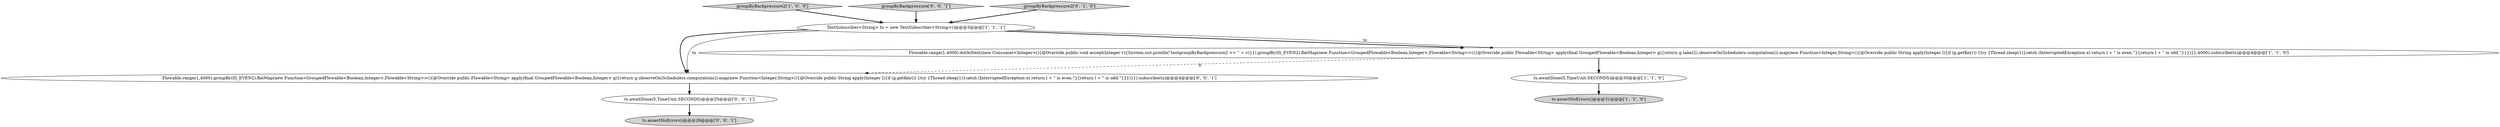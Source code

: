 digraph {
3 [style = filled, label = "ts.awaitDone(5,TimeUnit.SECONDS)@@@30@@@['1', '1', '0']", fillcolor = white, shape = ellipse image = "AAA0AAABBB1BBB"];
8 [style = filled, label = "ts.awaitDone(5,TimeUnit.SECONDS)@@@25@@@['0', '0', '1']", fillcolor = white, shape = ellipse image = "AAA0AAABBB3BBB"];
0 [style = filled, label = "TestSubscriber<String> ts = new TestSubscriber<String>()@@@3@@@['1', '1', '1']", fillcolor = white, shape = ellipse image = "AAA0AAABBB1BBB"];
1 [style = filled, label = "ts.assertNoErrors()@@@31@@@['1', '1', '0']", fillcolor = lightgray, shape = ellipse image = "AAA0AAABBB1BBB"];
9 [style = filled, label = "Flowable.range(1,4000).groupBy(IS_EVEN2).flatMap(new Function<GroupedFlowable<Boolean,Integer>,Flowable<String>>(){@Override public Flowable<String> apply(final GroupedFlowable<Boolean,Integer> g){return g.observeOn(Schedulers.computation()).map(new Function<Integer,String>(){@Override public String apply(Integer l){if (g.getKey()) {try {Thread.sleep(1)}catch (InterruptedException e) return l + \" is even.\"}{return l + \" is odd.\"}}})}}).subscribe(ts)@@@4@@@['0', '0', '1']", fillcolor = white, shape = ellipse image = "AAA0AAABBB3BBB"];
2 [style = filled, label = "groupByBackpressure2['1', '0', '0']", fillcolor = lightgray, shape = diamond image = "AAA0AAABBB1BBB"];
6 [style = filled, label = "ts.assertNoErrors()@@@26@@@['0', '0', '1']", fillcolor = lightgray, shape = ellipse image = "AAA0AAABBB3BBB"];
7 [style = filled, label = "groupByBackpressure['0', '0', '1']", fillcolor = lightgray, shape = diamond image = "AAA0AAABBB3BBB"];
5 [style = filled, label = "groupByBackpressure2['0', '1', '0']", fillcolor = lightgray, shape = diamond image = "AAA0AAABBB2BBB"];
4 [style = filled, label = "Flowable.range(1,4000).doOnNext(new Consumer<Integer>(){@Override public void accept(Integer v){System.out.println(\"testgroupByBackpressure2 >> \" + v)}}).groupBy(IS_EVEN2).flatMap(new Function<GroupedFlowable<Boolean,Integer>,Flowable<String>>(){@Override public Flowable<String> apply(final GroupedFlowable<Boolean,Integer> g){return g.take(2).observeOn(Schedulers.computation()).map(new Function<Integer,String>(){@Override public String apply(Integer l){if (g.getKey()) {try {Thread.sleep(1)}catch (InterruptedException e) return l + \" is even.\"}{return l + \" is odd.\"}}})}},4000).subscribe(ts)@@@4@@@['1', '1', '0']", fillcolor = white, shape = ellipse image = "AAA0AAABBB1BBB"];
3->1 [style = bold, label=""];
2->0 [style = bold, label=""];
5->0 [style = bold, label=""];
0->9 [style = bold, label=""];
9->8 [style = bold, label=""];
0->4 [style = bold, label=""];
8->6 [style = bold, label=""];
4->3 [style = bold, label=""];
7->0 [style = bold, label=""];
4->9 [style = dashed, label="0"];
0->9 [style = solid, label="ts"];
0->4 [style = solid, label="ts"];
}

